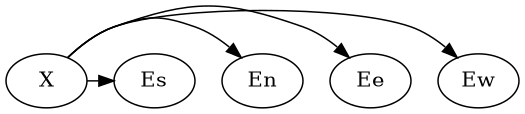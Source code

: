 digraph {
	graph [size=3.5]
		X [label=X]
		Es [label=Es]
		En [label=En]
		Ee [label=Ee]
		Ew [label=Ew]
			X -> Es [constraint=false]
			X -> En [constraint=false]
			X -> Ee [constraint=false]
			X -> Ew [constraint=false]
}